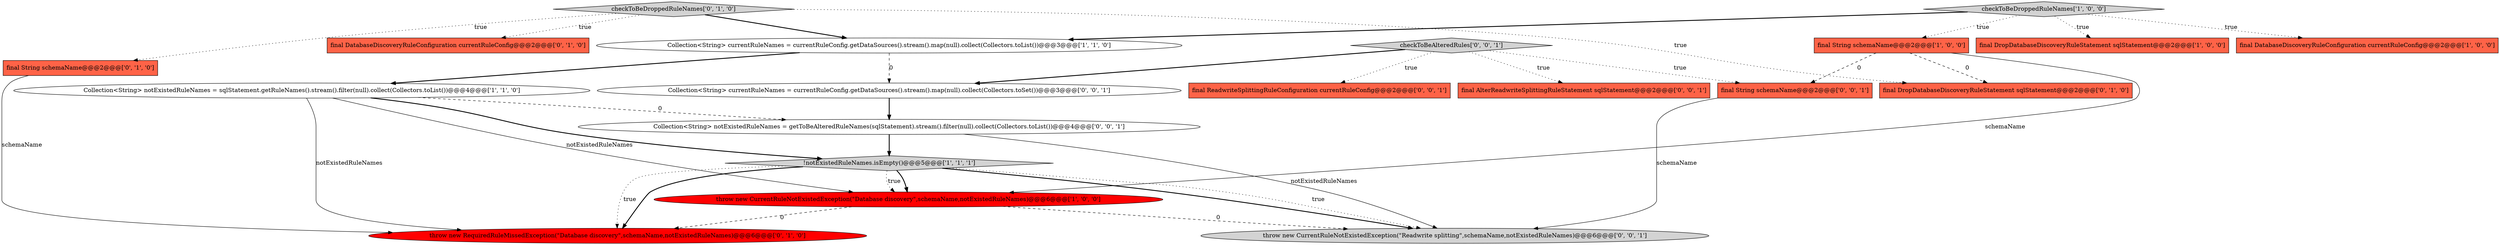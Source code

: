 digraph {
14 [style = filled, label = "Collection<String> notExistedRuleNames = getToBeAlteredRuleNames(sqlStatement).stream().filter(null).collect(Collectors.toList())@@@4@@@['0', '0', '1']", fillcolor = white, shape = ellipse image = "AAA0AAABBB3BBB"];
7 [style = filled, label = "final String schemaName@@@2@@@['1', '0', '0']", fillcolor = tomato, shape = box image = "AAA1AAABBB1BBB"];
12 [style = filled, label = "checkToBeDroppedRuleNames['0', '1', '0']", fillcolor = lightgray, shape = diamond image = "AAA0AAABBB2BBB"];
2 [style = filled, label = "checkToBeDroppedRuleNames['1', '0', '0']", fillcolor = lightgray, shape = diamond image = "AAA0AAABBB1BBB"];
8 [style = filled, label = "final String schemaName@@@2@@@['0', '1', '0']", fillcolor = tomato, shape = box image = "AAA0AAABBB2BBB"];
9 [style = filled, label = "final DatabaseDiscoveryRuleConfiguration currentRuleConfig@@@2@@@['0', '1', '0']", fillcolor = tomato, shape = box image = "AAA0AAABBB2BBB"];
18 [style = filled, label = "Collection<String> currentRuleNames = currentRuleConfig.getDataSources().stream().map(null).collect(Collectors.toSet())@@@3@@@['0', '0', '1']", fillcolor = white, shape = ellipse image = "AAA0AAABBB3BBB"];
0 [style = filled, label = "Collection<String> currentRuleNames = currentRuleConfig.getDataSources().stream().map(null).collect(Collectors.toList())@@@3@@@['1', '1', '0']", fillcolor = white, shape = ellipse image = "AAA0AAABBB1BBB"];
5 [style = filled, label = "final DropDatabaseDiscoveryRuleStatement sqlStatement@@@2@@@['1', '0', '0']", fillcolor = tomato, shape = box image = "AAA0AAABBB1BBB"];
10 [style = filled, label = "throw new RequiredRuleMissedException(\"Database discovery\",schemaName,notExistedRuleNames)@@@6@@@['0', '1', '0']", fillcolor = red, shape = ellipse image = "AAA1AAABBB2BBB"];
4 [style = filled, label = "throw new CurrentRuleNotExistedException(\"Database discovery\",schemaName,notExistedRuleNames)@@@6@@@['1', '0', '0']", fillcolor = red, shape = ellipse image = "AAA1AAABBB1BBB"];
16 [style = filled, label = "checkToBeAlteredRules['0', '0', '1']", fillcolor = lightgray, shape = diamond image = "AAA0AAABBB3BBB"];
1 [style = filled, label = "!notExistedRuleNames.isEmpty()@@@5@@@['1', '1', '1']", fillcolor = lightgray, shape = diamond image = "AAA0AAABBB1BBB"];
13 [style = filled, label = "final ReadwriteSplittingRuleConfiguration currentRuleConfig@@@2@@@['0', '0', '1']", fillcolor = tomato, shape = box image = "AAA0AAABBB3BBB"];
17 [style = filled, label = "final AlterReadwriteSplittingRuleStatement sqlStatement@@@2@@@['0', '0', '1']", fillcolor = tomato, shape = box image = "AAA0AAABBB3BBB"];
3 [style = filled, label = "Collection<String> notExistedRuleNames = sqlStatement.getRuleNames().stream().filter(null).collect(Collectors.toList())@@@4@@@['1', '1', '0']", fillcolor = white, shape = ellipse image = "AAA0AAABBB1BBB"];
15 [style = filled, label = "throw new CurrentRuleNotExistedException(\"Readwrite splitting\",schemaName,notExistedRuleNames)@@@6@@@['0', '0', '1']", fillcolor = lightgray, shape = ellipse image = "AAA0AAABBB3BBB"];
6 [style = filled, label = "final DatabaseDiscoveryRuleConfiguration currentRuleConfig@@@2@@@['1', '0', '0']", fillcolor = tomato, shape = box image = "AAA0AAABBB1BBB"];
19 [style = filled, label = "final String schemaName@@@2@@@['0', '0', '1']", fillcolor = tomato, shape = box image = "AAA0AAABBB3BBB"];
11 [style = filled, label = "final DropDatabaseDiscoveryRuleStatement sqlStatement@@@2@@@['0', '1', '0']", fillcolor = tomato, shape = box image = "AAA1AAABBB2BBB"];
0->3 [style = bold, label=""];
16->19 [style = dotted, label="true"];
1->4 [style = bold, label=""];
16->18 [style = bold, label=""];
1->10 [style = dotted, label="true"];
3->4 [style = solid, label="notExistedRuleNames"];
3->1 [style = bold, label=""];
16->13 [style = dotted, label="true"];
12->8 [style = dotted, label="true"];
1->15 [style = bold, label=""];
3->10 [style = solid, label="notExistedRuleNames"];
16->17 [style = dotted, label="true"];
7->11 [style = dashed, label="0"];
19->15 [style = solid, label="schemaName"];
1->4 [style = dotted, label="true"];
12->0 [style = bold, label=""];
14->1 [style = bold, label=""];
14->15 [style = solid, label="notExistedRuleNames"];
12->11 [style = dotted, label="true"];
2->0 [style = bold, label=""];
7->19 [style = dashed, label="0"];
2->6 [style = dotted, label="true"];
1->15 [style = dotted, label="true"];
2->7 [style = dotted, label="true"];
4->15 [style = dashed, label="0"];
0->18 [style = dashed, label="0"];
8->10 [style = solid, label="schemaName"];
7->4 [style = solid, label="schemaName"];
3->14 [style = dashed, label="0"];
2->5 [style = dotted, label="true"];
4->10 [style = dashed, label="0"];
1->10 [style = bold, label=""];
18->14 [style = bold, label=""];
12->9 [style = dotted, label="true"];
}
